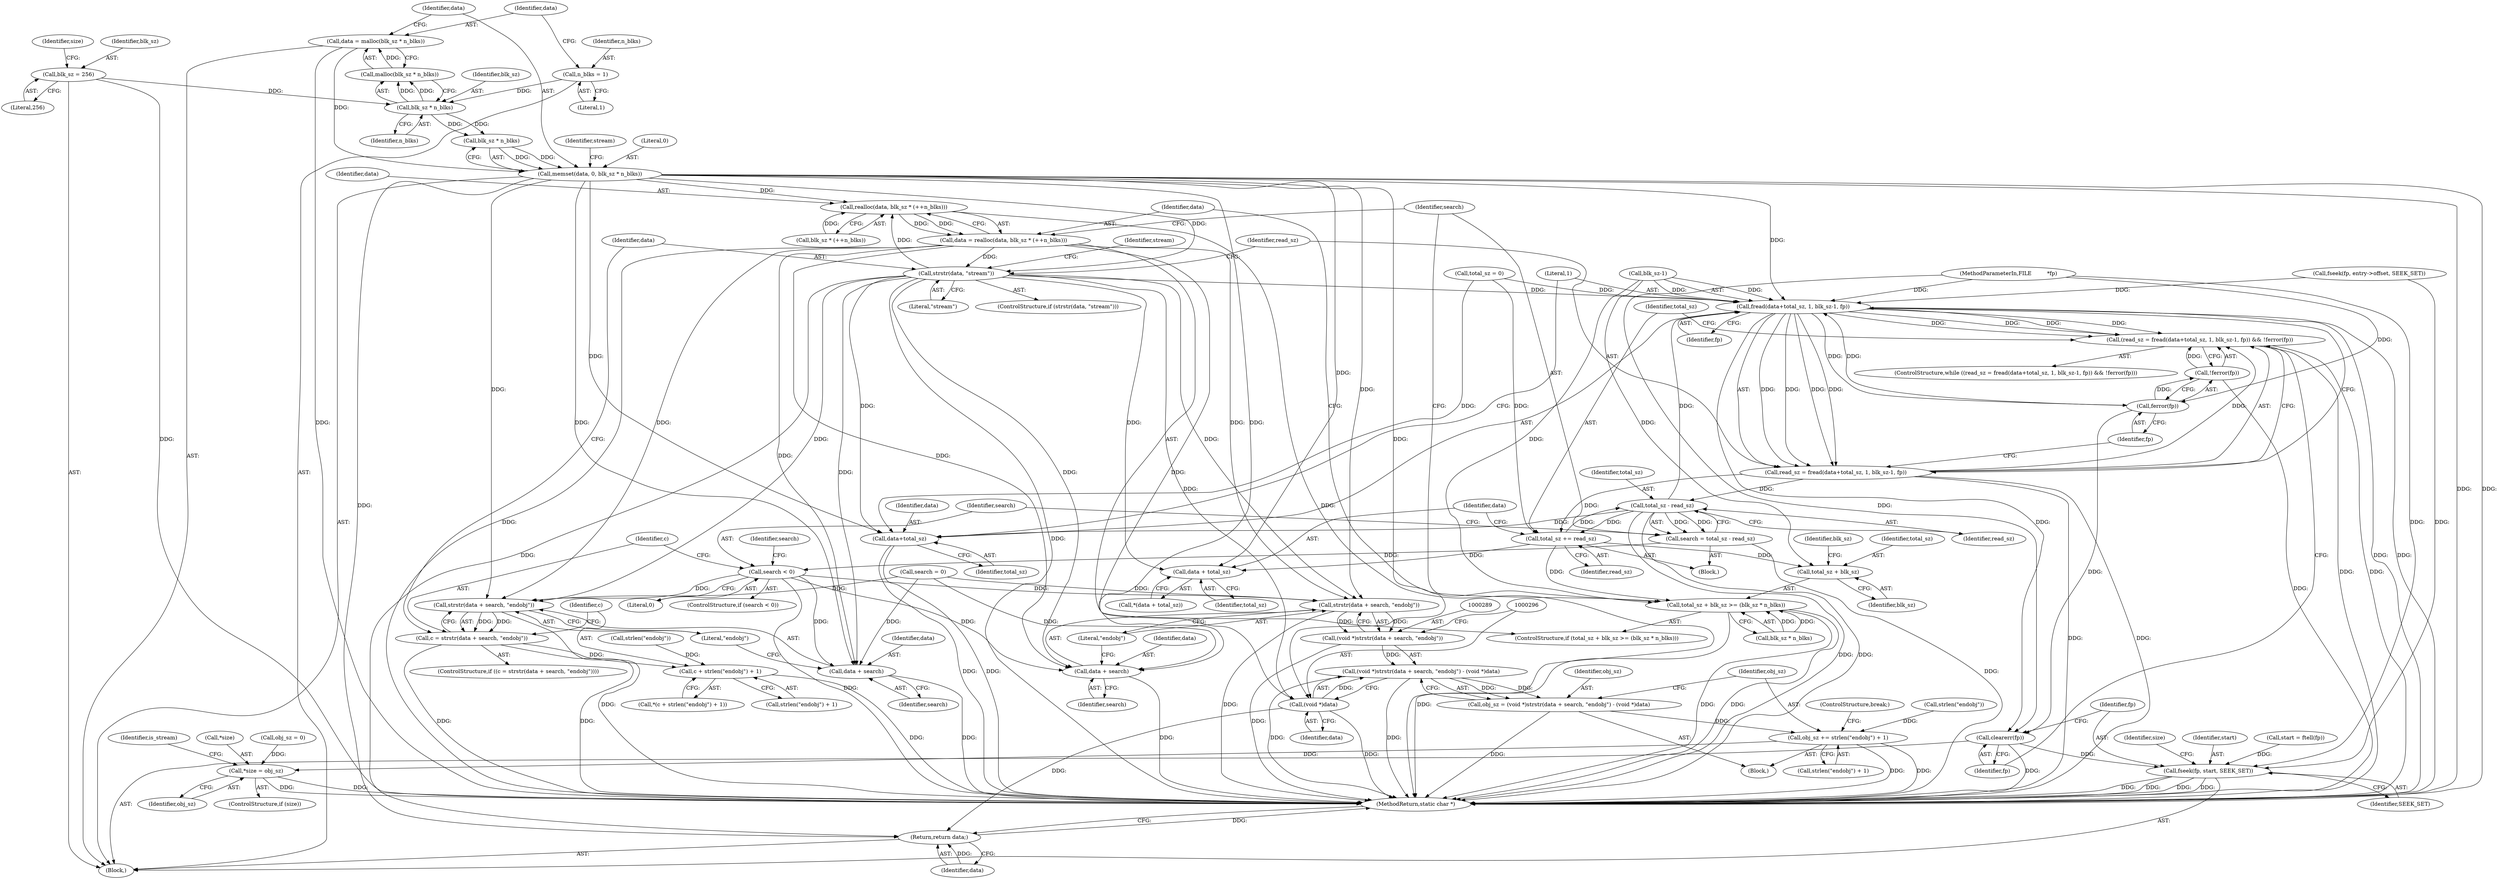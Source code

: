 digraph "1_pdfresurrect_0c4120fffa3dffe97b95c486a120eded82afe8a6_3@integer" {
"1000198" [label="(Call,data = malloc(blk_sz * n_blks))"];
"1000200" [label="(Call,malloc(blk_sz * n_blks))"];
"1000201" [label="(Call,blk_sz * n_blks)"];
"1000114" [label="(Call,blk_sz = 256)"];
"1000195" [label="(Call,n_blks = 1)"];
"1000204" [label="(Call,memset(data, 0, blk_sz * n_blks))"];
"1000217" [label="(Call,fread(data+total_sz, 1, blk_sz-1, fp))"];
"1000214" [label="(Call,(read_sz = fread(data+total_sz, 1, blk_sz-1, fp)) && !ferror(fp))"];
"1000215" [label="(Call,read_sz = fread(data+total_sz, 1, blk_sz-1, fp))"];
"1000230" [label="(Call,total_sz += read_sz)"];
"1000235" [label="(Call,data + total_sz)"];
"1000240" [label="(Call,total_sz + blk_sz >= (blk_sz * n_blks))"];
"1000241" [label="(Call,total_sz + blk_sz)"];
"1000257" [label="(Call,total_sz - read_sz)"];
"1000218" [label="(Call,data+total_sz)"];
"1000255" [label="(Call,search = total_sz - read_sz)"];
"1000261" [label="(Call,search < 0)"];
"1000270" [label="(Call,strstr(data + search, \"endobj\"))"];
"1000268" [label="(Call,c = strstr(data + search, \"endobj\"))"];
"1000278" [label="(Call,c + strlen(\"endobj\") + 1)"];
"1000271" [label="(Call,data + search)"];
"1000290" [label="(Call,strstr(data + search, \"endobj\"))"];
"1000288" [label="(Call,(void *)strstr(data + search, \"endobj\"))"];
"1000287" [label="(Call,(void *)strstr(data + search, \"endobj\") - (void *)data)"];
"1000285" [label="(Call,obj_sz = (void *)strstr(data + search, \"endobj\") - (void *)data)"];
"1000298" [label="(Call,obj_sz += strlen(\"endobj\") + 1)"];
"1000321" [label="(Call,*size = obj_sz)"];
"1000291" [label="(Call,data + search)"];
"1000227" [label="(Call,ferror(fp))"];
"1000226" [label="(Call,!ferror(fp))"];
"1000313" [label="(Call,clearerr(fp))"];
"1000315" [label="(Call,fseek(fp, start, SEEK_SET))"];
"1000249" [label="(Call,realloc(data, blk_sz * (++n_blks)))"];
"1000247" [label="(Call,data = realloc(data, blk_sz * (++n_blks)))"];
"1000295" [label="(Call,(void *)data)"];
"1000331" [label="(Return,return data;)"];
"1000307" [label="(Call,strstr(data, \"stream\"))"];
"1000205" [label="(Identifier,data)"];
"1000287" [label="(Call,(void *)strstr(data + search, \"endobj\") - (void *)data)"];
"1000333" [label="(MethodReturn,static char *)"];
"1000195" [label="(Call,n_blks = 1)"];
"1000227" [label="(Call,ferror(fp))"];
"1000217" [label="(Call,fread(data+total_sz, 1, blk_sz-1, fp))"];
"1000316" [label="(Identifier,fp)"];
"1000315" [label="(Call,fseek(fp, start, SEEK_SET))"];
"1000294" [label="(Literal,\"endobj\")"];
"1000320" [label="(Identifier,size)"];
"1000293" [label="(Identifier,search)"];
"1000218" [label="(Call,data+total_sz)"];
"1000307" [label="(Call,strstr(data, \"stream\"))"];
"1000317" [label="(Identifier,start)"];
"1000259" [label="(Identifier,read_sz)"];
"1000240" [label="(Call,total_sz + blk_sz >= (blk_sz * n_blks))"];
"1000219" [label="(Identifier,data)"];
"1000281" [label="(Call,strlen(\"endobj\"))"];
"1000272" [label="(Identifier,data)"];
"1000204" [label="(Call,memset(data, 0, blk_sz * n_blks))"];
"1000295" [label="(Call,(void *)data)"];
"1000107" [label="(MethodParameterIn,FILE         *fp)"];
"1000290" [label="(Call,strstr(data + search, \"endobj\"))"];
"1000248" [label="(Identifier,data)"];
"1000207" [label="(Call,blk_sz * n_blks)"];
"1000291" [label="(Call,data + search)"];
"1000114" [label="(Call,blk_sz = 256)"];
"1000273" [label="(Identifier,search)"];
"1000251" [label="(Call,blk_sz * (++n_blks))"];
"1000300" [label="(Call,strlen(\"endobj\") + 1)"];
"1000321" [label="(Call,*size = obj_sz)"];
"1000203" [label="(Identifier,n_blks)"];
"1000236" [label="(Identifier,data)"];
"1000211" [label="(Identifier,stream)"];
"1000225" [label="(Identifier,fp)"];
"1000200" [label="(Call,malloc(blk_sz * n_blks))"];
"1000299" [label="(Identifier,obj_sz)"];
"1000267" [label="(ControlStructure,if ((c = strstr(data + search, \"endobj\"))))"];
"1000285" [label="(Call,obj_sz = (void *)strstr(data + search, \"endobj\") - (void *)data)"];
"1000288" [label="(Call,(void *)strstr(data + search, \"endobj\"))"];
"1000250" [label="(Identifier,data)"];
"1000326" [label="(Identifier,is_stream)"];
"1000232" [label="(Identifier,read_sz)"];
"1000222" [label="(Call,blk_sz-1)"];
"1000221" [label="(Literal,1)"];
"1000199" [label="(Identifier,data)"];
"1000255" [label="(Call,search = total_sz - read_sz)"];
"1000129" [label="(Identifier,size)"];
"1000314" [label="(Identifier,fp)"];
"1000197" [label="(Literal,1)"];
"1000268" [label="(Call,c = strstr(data + search, \"endobj\"))"];
"1000306" [label="(ControlStructure,if (strstr(data, \"stream\")))"];
"1000274" [label="(Literal,\"endobj\")"];
"1000280" [label="(Call,strlen(\"endobj\") + 1)"];
"1000234" [label="(Call,*(data + total_sz))"];
"1000249" [label="(Call,realloc(data, blk_sz * (++n_blks)))"];
"1000301" [label="(Call,strlen(\"endobj\"))"];
"1000298" [label="(Call,obj_sz += strlen(\"endobj\") + 1)"];
"1000226" [label="(Call,!ferror(fp))"];
"1000322" [label="(Call,*size)"];
"1000206" [label="(Literal,0)"];
"1000237" [label="(Identifier,total_sz)"];
"1000277" [label="(Call,*(c + strlen(\"endobj\") + 1))"];
"1000192" [label="(Call,total_sz = 0)"];
"1000140" [label="(Call,start = ftell(fp))"];
"1000241" [label="(Call,total_sz + blk_sz)"];
"1000257" [label="(Call,total_sz - read_sz)"];
"1000265" [label="(Identifier,search)"];
"1000235" [label="(Call,data + total_sz)"];
"1000262" [label="(Identifier,search)"];
"1000244" [label="(Call,blk_sz * n_blks)"];
"1000243" [label="(Identifier,blk_sz)"];
"1000116" [label="(Literal,256)"];
"1000215" [label="(Call,read_sz = fread(data+total_sz, 1, blk_sz-1, fp))"];
"1000115" [label="(Identifier,blk_sz)"];
"1000319" [label="(ControlStructure,if (size))"];
"1000198" [label="(Call,data = malloc(blk_sz * n_blks))"];
"1000231" [label="(Identifier,total_sz)"];
"1000286" [label="(Identifier,obj_sz)"];
"1000230" [label="(Call,total_sz += read_sz)"];
"1000297" [label="(Identifier,data)"];
"1000214" [label="(Call,(read_sz = fread(data+total_sz, 1, blk_sz-1, fp)) && !ferror(fp))"];
"1000279" [label="(Identifier,c)"];
"1000331" [label="(Return,return data;)"];
"1000201" [label="(Call,blk_sz * n_blks)"];
"1000220" [label="(Identifier,total_sz)"];
"1000189" [label="(Call,obj_sz = 0)"];
"1000260" [label="(ControlStructure,if (search < 0))"];
"1000269" [label="(Identifier,c)"];
"1000228" [label="(Identifier,fp)"];
"1000309" [label="(Literal,\"stream\")"];
"1000245" [label="(Identifier,blk_sz)"];
"1000261" [label="(Call,search < 0)"];
"1000112" [label="(Block,)"];
"1000275" [label="(Block,)"];
"1000229" [label="(Block,)"];
"1000256" [label="(Identifier,search)"];
"1000278" [label="(Call,c + strlen(\"endobj\") + 1)"];
"1000196" [label="(Identifier,n_blks)"];
"1000318" [label="(Identifier,SEEK_SET)"];
"1000216" [label="(Identifier,read_sz)"];
"1000271" [label="(Call,data + search)"];
"1000311" [label="(Identifier,stream)"];
"1000270" [label="(Call,strstr(data + search, \"endobj\"))"];
"1000202" [label="(Identifier,blk_sz)"];
"1000239" [label="(ControlStructure,if (total_sz + blk_sz >= (blk_sz * n_blks)))"];
"1000213" [label="(ControlStructure,while ((read_sz = fread(data+total_sz, 1, blk_sz-1, fp)) && !ferror(fp)))"];
"1000313" [label="(Call,clearerr(fp))"];
"1000308" [label="(Identifier,data)"];
"1000324" [label="(Identifier,obj_sz)"];
"1000242" [label="(Identifier,total_sz)"];
"1000264" [label="(Call,search = 0)"];
"1000258" [label="(Identifier,total_sz)"];
"1000292" [label="(Identifier,data)"];
"1000332" [label="(Identifier,data)"];
"1000304" [label="(ControlStructure,break;)"];
"1000247" [label="(Call,data = realloc(data, blk_sz * (++n_blks)))"];
"1000263" [label="(Literal,0)"];
"1000183" [label="(Call,fseek(fp, entry->offset, SEEK_SET))"];
"1000198" -> "1000112"  [label="AST: "];
"1000198" -> "1000200"  [label="CFG: "];
"1000199" -> "1000198"  [label="AST: "];
"1000200" -> "1000198"  [label="AST: "];
"1000205" -> "1000198"  [label="CFG: "];
"1000198" -> "1000333"  [label="DDG: "];
"1000200" -> "1000198"  [label="DDG: "];
"1000198" -> "1000204"  [label="DDG: "];
"1000200" -> "1000201"  [label="CFG: "];
"1000201" -> "1000200"  [label="AST: "];
"1000201" -> "1000200"  [label="DDG: "];
"1000201" -> "1000200"  [label="DDG: "];
"1000201" -> "1000203"  [label="CFG: "];
"1000202" -> "1000201"  [label="AST: "];
"1000203" -> "1000201"  [label="AST: "];
"1000114" -> "1000201"  [label="DDG: "];
"1000195" -> "1000201"  [label="DDG: "];
"1000201" -> "1000207"  [label="DDG: "];
"1000201" -> "1000207"  [label="DDG: "];
"1000114" -> "1000112"  [label="AST: "];
"1000114" -> "1000116"  [label="CFG: "];
"1000115" -> "1000114"  [label="AST: "];
"1000116" -> "1000114"  [label="AST: "];
"1000129" -> "1000114"  [label="CFG: "];
"1000114" -> "1000333"  [label="DDG: "];
"1000195" -> "1000112"  [label="AST: "];
"1000195" -> "1000197"  [label="CFG: "];
"1000196" -> "1000195"  [label="AST: "];
"1000197" -> "1000195"  [label="AST: "];
"1000199" -> "1000195"  [label="CFG: "];
"1000204" -> "1000112"  [label="AST: "];
"1000204" -> "1000207"  [label="CFG: "];
"1000205" -> "1000204"  [label="AST: "];
"1000206" -> "1000204"  [label="AST: "];
"1000207" -> "1000204"  [label="AST: "];
"1000211" -> "1000204"  [label="CFG: "];
"1000204" -> "1000333"  [label="DDG: "];
"1000204" -> "1000333"  [label="DDG: "];
"1000207" -> "1000204"  [label="DDG: "];
"1000207" -> "1000204"  [label="DDG: "];
"1000204" -> "1000217"  [label="DDG: "];
"1000204" -> "1000218"  [label="DDG: "];
"1000204" -> "1000235"  [label="DDG: "];
"1000204" -> "1000249"  [label="DDG: "];
"1000204" -> "1000270"  [label="DDG: "];
"1000204" -> "1000271"  [label="DDG: "];
"1000204" -> "1000290"  [label="DDG: "];
"1000204" -> "1000291"  [label="DDG: "];
"1000204" -> "1000295"  [label="DDG: "];
"1000204" -> "1000307"  [label="DDG: "];
"1000204" -> "1000331"  [label="DDG: "];
"1000217" -> "1000215"  [label="AST: "];
"1000217" -> "1000225"  [label="CFG: "];
"1000218" -> "1000217"  [label="AST: "];
"1000221" -> "1000217"  [label="AST: "];
"1000222" -> "1000217"  [label="AST: "];
"1000225" -> "1000217"  [label="AST: "];
"1000215" -> "1000217"  [label="CFG: "];
"1000217" -> "1000333"  [label="DDG: "];
"1000217" -> "1000333"  [label="DDG: "];
"1000217" -> "1000214"  [label="DDG: "];
"1000217" -> "1000214"  [label="DDG: "];
"1000217" -> "1000214"  [label="DDG: "];
"1000217" -> "1000214"  [label="DDG: "];
"1000217" -> "1000215"  [label="DDG: "];
"1000217" -> "1000215"  [label="DDG: "];
"1000217" -> "1000215"  [label="DDG: "];
"1000217" -> "1000215"  [label="DDG: "];
"1000307" -> "1000217"  [label="DDG: "];
"1000257" -> "1000217"  [label="DDG: "];
"1000192" -> "1000217"  [label="DDG: "];
"1000222" -> "1000217"  [label="DDG: "];
"1000222" -> "1000217"  [label="DDG: "];
"1000227" -> "1000217"  [label="DDG: "];
"1000183" -> "1000217"  [label="DDG: "];
"1000107" -> "1000217"  [label="DDG: "];
"1000217" -> "1000227"  [label="DDG: "];
"1000217" -> "1000313"  [label="DDG: "];
"1000214" -> "1000213"  [label="AST: "];
"1000214" -> "1000215"  [label="CFG: "];
"1000214" -> "1000226"  [label="CFG: "];
"1000215" -> "1000214"  [label="AST: "];
"1000226" -> "1000214"  [label="AST: "];
"1000231" -> "1000214"  [label="CFG: "];
"1000314" -> "1000214"  [label="CFG: "];
"1000214" -> "1000333"  [label="DDG: "];
"1000214" -> "1000333"  [label="DDG: "];
"1000215" -> "1000214"  [label="DDG: "];
"1000226" -> "1000214"  [label="DDG: "];
"1000216" -> "1000215"  [label="AST: "];
"1000228" -> "1000215"  [label="CFG: "];
"1000215" -> "1000333"  [label="DDG: "];
"1000215" -> "1000333"  [label="DDG: "];
"1000215" -> "1000230"  [label="DDG: "];
"1000215" -> "1000257"  [label="DDG: "];
"1000230" -> "1000229"  [label="AST: "];
"1000230" -> "1000232"  [label="CFG: "];
"1000231" -> "1000230"  [label="AST: "];
"1000232" -> "1000230"  [label="AST: "];
"1000236" -> "1000230"  [label="CFG: "];
"1000257" -> "1000230"  [label="DDG: "];
"1000192" -> "1000230"  [label="DDG: "];
"1000230" -> "1000235"  [label="DDG: "];
"1000230" -> "1000240"  [label="DDG: "];
"1000230" -> "1000241"  [label="DDG: "];
"1000230" -> "1000257"  [label="DDG: "];
"1000235" -> "1000234"  [label="AST: "];
"1000235" -> "1000237"  [label="CFG: "];
"1000236" -> "1000235"  [label="AST: "];
"1000237" -> "1000235"  [label="AST: "];
"1000234" -> "1000235"  [label="CFG: "];
"1000307" -> "1000235"  [label="DDG: "];
"1000240" -> "1000239"  [label="AST: "];
"1000240" -> "1000244"  [label="CFG: "];
"1000241" -> "1000240"  [label="AST: "];
"1000244" -> "1000240"  [label="AST: "];
"1000248" -> "1000240"  [label="CFG: "];
"1000256" -> "1000240"  [label="CFG: "];
"1000240" -> "1000333"  [label="DDG: "];
"1000240" -> "1000333"  [label="DDG: "];
"1000240" -> "1000333"  [label="DDG: "];
"1000222" -> "1000240"  [label="DDG: "];
"1000244" -> "1000240"  [label="DDG: "];
"1000244" -> "1000240"  [label="DDG: "];
"1000241" -> "1000243"  [label="CFG: "];
"1000242" -> "1000241"  [label="AST: "];
"1000243" -> "1000241"  [label="AST: "];
"1000245" -> "1000241"  [label="CFG: "];
"1000222" -> "1000241"  [label="DDG: "];
"1000257" -> "1000255"  [label="AST: "];
"1000257" -> "1000259"  [label="CFG: "];
"1000258" -> "1000257"  [label="AST: "];
"1000259" -> "1000257"  [label="AST: "];
"1000255" -> "1000257"  [label="CFG: "];
"1000257" -> "1000333"  [label="DDG: "];
"1000257" -> "1000333"  [label="DDG: "];
"1000257" -> "1000218"  [label="DDG: "];
"1000257" -> "1000255"  [label="DDG: "];
"1000257" -> "1000255"  [label="DDG: "];
"1000218" -> "1000220"  [label="CFG: "];
"1000219" -> "1000218"  [label="AST: "];
"1000220" -> "1000218"  [label="AST: "];
"1000221" -> "1000218"  [label="CFG: "];
"1000218" -> "1000333"  [label="DDG: "];
"1000218" -> "1000333"  [label="DDG: "];
"1000307" -> "1000218"  [label="DDG: "];
"1000192" -> "1000218"  [label="DDG: "];
"1000255" -> "1000229"  [label="AST: "];
"1000256" -> "1000255"  [label="AST: "];
"1000262" -> "1000255"  [label="CFG: "];
"1000255" -> "1000333"  [label="DDG: "];
"1000255" -> "1000261"  [label="DDG: "];
"1000261" -> "1000260"  [label="AST: "];
"1000261" -> "1000263"  [label="CFG: "];
"1000262" -> "1000261"  [label="AST: "];
"1000263" -> "1000261"  [label="AST: "];
"1000265" -> "1000261"  [label="CFG: "];
"1000269" -> "1000261"  [label="CFG: "];
"1000261" -> "1000333"  [label="DDG: "];
"1000261" -> "1000270"  [label="DDG: "];
"1000261" -> "1000271"  [label="DDG: "];
"1000261" -> "1000290"  [label="DDG: "];
"1000261" -> "1000291"  [label="DDG: "];
"1000270" -> "1000268"  [label="AST: "];
"1000270" -> "1000274"  [label="CFG: "];
"1000271" -> "1000270"  [label="AST: "];
"1000274" -> "1000270"  [label="AST: "];
"1000268" -> "1000270"  [label="CFG: "];
"1000270" -> "1000333"  [label="DDG: "];
"1000270" -> "1000268"  [label="DDG: "];
"1000270" -> "1000268"  [label="DDG: "];
"1000247" -> "1000270"  [label="DDG: "];
"1000307" -> "1000270"  [label="DDG: "];
"1000264" -> "1000270"  [label="DDG: "];
"1000268" -> "1000267"  [label="AST: "];
"1000269" -> "1000268"  [label="AST: "];
"1000279" -> "1000268"  [label="CFG: "];
"1000308" -> "1000268"  [label="CFG: "];
"1000268" -> "1000333"  [label="DDG: "];
"1000268" -> "1000333"  [label="DDG: "];
"1000268" -> "1000278"  [label="DDG: "];
"1000278" -> "1000277"  [label="AST: "];
"1000278" -> "1000280"  [label="CFG: "];
"1000279" -> "1000278"  [label="AST: "];
"1000280" -> "1000278"  [label="AST: "];
"1000277" -> "1000278"  [label="CFG: "];
"1000278" -> "1000333"  [label="DDG: "];
"1000281" -> "1000278"  [label="DDG: "];
"1000271" -> "1000273"  [label="CFG: "];
"1000272" -> "1000271"  [label="AST: "];
"1000273" -> "1000271"  [label="AST: "];
"1000274" -> "1000271"  [label="CFG: "];
"1000271" -> "1000333"  [label="DDG: "];
"1000247" -> "1000271"  [label="DDG: "];
"1000307" -> "1000271"  [label="DDG: "];
"1000264" -> "1000271"  [label="DDG: "];
"1000290" -> "1000288"  [label="AST: "];
"1000290" -> "1000294"  [label="CFG: "];
"1000291" -> "1000290"  [label="AST: "];
"1000294" -> "1000290"  [label="AST: "];
"1000288" -> "1000290"  [label="CFG: "];
"1000290" -> "1000333"  [label="DDG: "];
"1000290" -> "1000288"  [label="DDG: "];
"1000290" -> "1000288"  [label="DDG: "];
"1000247" -> "1000290"  [label="DDG: "];
"1000307" -> "1000290"  [label="DDG: "];
"1000264" -> "1000290"  [label="DDG: "];
"1000288" -> "1000287"  [label="AST: "];
"1000289" -> "1000288"  [label="AST: "];
"1000296" -> "1000288"  [label="CFG: "];
"1000288" -> "1000333"  [label="DDG: "];
"1000288" -> "1000287"  [label="DDG: "];
"1000287" -> "1000285"  [label="AST: "];
"1000287" -> "1000295"  [label="CFG: "];
"1000295" -> "1000287"  [label="AST: "];
"1000285" -> "1000287"  [label="CFG: "];
"1000287" -> "1000333"  [label="DDG: "];
"1000287" -> "1000333"  [label="DDG: "];
"1000287" -> "1000285"  [label="DDG: "];
"1000287" -> "1000285"  [label="DDG: "];
"1000295" -> "1000287"  [label="DDG: "];
"1000285" -> "1000275"  [label="AST: "];
"1000286" -> "1000285"  [label="AST: "];
"1000299" -> "1000285"  [label="CFG: "];
"1000285" -> "1000333"  [label="DDG: "];
"1000285" -> "1000298"  [label="DDG: "];
"1000298" -> "1000275"  [label="AST: "];
"1000298" -> "1000300"  [label="CFG: "];
"1000299" -> "1000298"  [label="AST: "];
"1000300" -> "1000298"  [label="AST: "];
"1000304" -> "1000298"  [label="CFG: "];
"1000298" -> "1000333"  [label="DDG: "];
"1000298" -> "1000333"  [label="DDG: "];
"1000301" -> "1000298"  [label="DDG: "];
"1000298" -> "1000321"  [label="DDG: "];
"1000321" -> "1000319"  [label="AST: "];
"1000321" -> "1000324"  [label="CFG: "];
"1000322" -> "1000321"  [label="AST: "];
"1000324" -> "1000321"  [label="AST: "];
"1000326" -> "1000321"  [label="CFG: "];
"1000321" -> "1000333"  [label="DDG: "];
"1000321" -> "1000333"  [label="DDG: "];
"1000189" -> "1000321"  [label="DDG: "];
"1000291" -> "1000293"  [label="CFG: "];
"1000292" -> "1000291"  [label="AST: "];
"1000293" -> "1000291"  [label="AST: "];
"1000294" -> "1000291"  [label="CFG: "];
"1000291" -> "1000333"  [label="DDG: "];
"1000247" -> "1000291"  [label="DDG: "];
"1000307" -> "1000291"  [label="DDG: "];
"1000264" -> "1000291"  [label="DDG: "];
"1000227" -> "1000226"  [label="AST: "];
"1000227" -> "1000228"  [label="CFG: "];
"1000228" -> "1000227"  [label="AST: "];
"1000226" -> "1000227"  [label="CFG: "];
"1000227" -> "1000226"  [label="DDG: "];
"1000107" -> "1000227"  [label="DDG: "];
"1000227" -> "1000313"  [label="DDG: "];
"1000226" -> "1000333"  [label="DDG: "];
"1000313" -> "1000112"  [label="AST: "];
"1000313" -> "1000314"  [label="CFG: "];
"1000314" -> "1000313"  [label="AST: "];
"1000316" -> "1000313"  [label="CFG: "];
"1000313" -> "1000333"  [label="DDG: "];
"1000107" -> "1000313"  [label="DDG: "];
"1000313" -> "1000315"  [label="DDG: "];
"1000315" -> "1000112"  [label="AST: "];
"1000315" -> "1000318"  [label="CFG: "];
"1000316" -> "1000315"  [label="AST: "];
"1000317" -> "1000315"  [label="AST: "];
"1000318" -> "1000315"  [label="AST: "];
"1000320" -> "1000315"  [label="CFG: "];
"1000315" -> "1000333"  [label="DDG: "];
"1000315" -> "1000333"  [label="DDG: "];
"1000315" -> "1000333"  [label="DDG: "];
"1000315" -> "1000333"  [label="DDG: "];
"1000107" -> "1000315"  [label="DDG: "];
"1000140" -> "1000315"  [label="DDG: "];
"1000183" -> "1000315"  [label="DDG: "];
"1000249" -> "1000247"  [label="AST: "];
"1000249" -> "1000251"  [label="CFG: "];
"1000250" -> "1000249"  [label="AST: "];
"1000251" -> "1000249"  [label="AST: "];
"1000247" -> "1000249"  [label="CFG: "];
"1000249" -> "1000333"  [label="DDG: "];
"1000249" -> "1000247"  [label="DDG: "];
"1000249" -> "1000247"  [label="DDG: "];
"1000307" -> "1000249"  [label="DDG: "];
"1000251" -> "1000249"  [label="DDG: "];
"1000247" -> "1000239"  [label="AST: "];
"1000248" -> "1000247"  [label="AST: "];
"1000256" -> "1000247"  [label="CFG: "];
"1000247" -> "1000333"  [label="DDG: "];
"1000247" -> "1000295"  [label="DDG: "];
"1000247" -> "1000307"  [label="DDG: "];
"1000295" -> "1000297"  [label="CFG: "];
"1000296" -> "1000295"  [label="AST: "];
"1000297" -> "1000295"  [label="AST: "];
"1000295" -> "1000333"  [label="DDG: "];
"1000307" -> "1000295"  [label="DDG: "];
"1000295" -> "1000331"  [label="DDG: "];
"1000331" -> "1000112"  [label="AST: "];
"1000331" -> "1000332"  [label="CFG: "];
"1000332" -> "1000331"  [label="AST: "];
"1000333" -> "1000331"  [label="CFG: "];
"1000331" -> "1000333"  [label="DDG: "];
"1000332" -> "1000331"  [label="DDG: "];
"1000307" -> "1000331"  [label="DDG: "];
"1000307" -> "1000306"  [label="AST: "];
"1000307" -> "1000309"  [label="CFG: "];
"1000308" -> "1000307"  [label="AST: "];
"1000309" -> "1000307"  [label="AST: "];
"1000216" -> "1000307"  [label="CFG: "];
"1000311" -> "1000307"  [label="CFG: "];
"1000307" -> "1000333"  [label="DDG: "];
}
